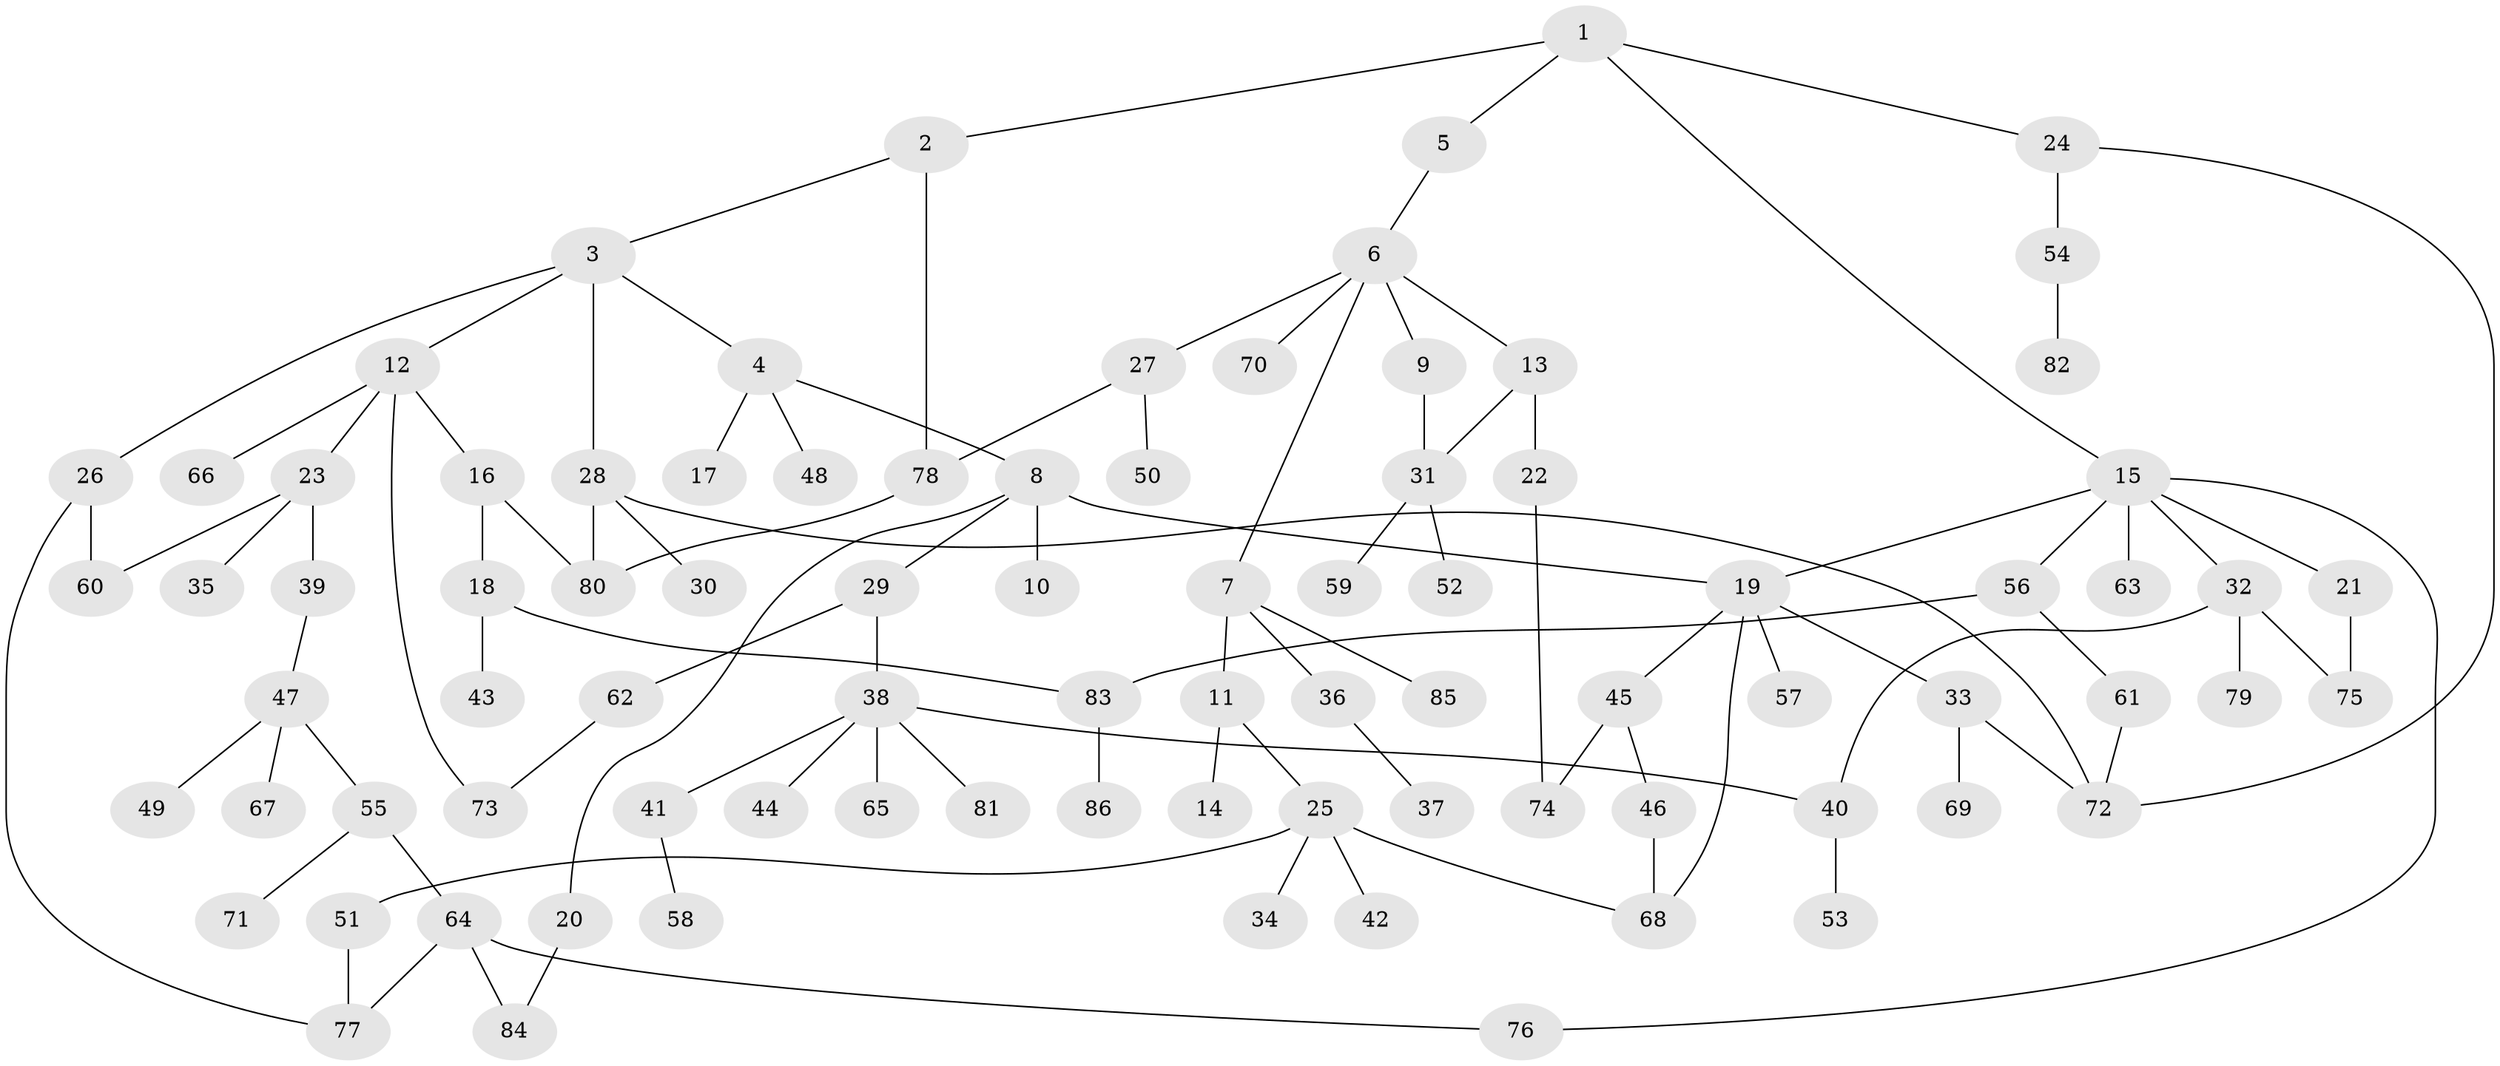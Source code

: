 // coarse degree distribution, {5: 0.08196721311475409, 4: 0.14754098360655737, 2: 0.2786885245901639, 1: 0.22950819672131148, 3: 0.2459016393442623, 6: 0.01639344262295082}
// Generated by graph-tools (version 1.1) at 2025/36/03/04/25 23:36:11]
// undirected, 86 vertices, 105 edges
graph export_dot {
  node [color=gray90,style=filled];
  1;
  2;
  3;
  4;
  5;
  6;
  7;
  8;
  9;
  10;
  11;
  12;
  13;
  14;
  15;
  16;
  17;
  18;
  19;
  20;
  21;
  22;
  23;
  24;
  25;
  26;
  27;
  28;
  29;
  30;
  31;
  32;
  33;
  34;
  35;
  36;
  37;
  38;
  39;
  40;
  41;
  42;
  43;
  44;
  45;
  46;
  47;
  48;
  49;
  50;
  51;
  52;
  53;
  54;
  55;
  56;
  57;
  58;
  59;
  60;
  61;
  62;
  63;
  64;
  65;
  66;
  67;
  68;
  69;
  70;
  71;
  72;
  73;
  74;
  75;
  76;
  77;
  78;
  79;
  80;
  81;
  82;
  83;
  84;
  85;
  86;
  1 -- 2;
  1 -- 5;
  1 -- 15;
  1 -- 24;
  2 -- 3;
  2 -- 78;
  3 -- 4;
  3 -- 12;
  3 -- 26;
  3 -- 28;
  4 -- 8;
  4 -- 17;
  4 -- 48;
  5 -- 6;
  6 -- 7;
  6 -- 9;
  6 -- 13;
  6 -- 27;
  6 -- 70;
  7 -- 11;
  7 -- 36;
  7 -- 85;
  8 -- 10;
  8 -- 19;
  8 -- 20;
  8 -- 29;
  9 -- 31;
  11 -- 14;
  11 -- 25;
  12 -- 16;
  12 -- 23;
  12 -- 66;
  12 -- 73;
  13 -- 22;
  13 -- 31;
  15 -- 21;
  15 -- 32;
  15 -- 56;
  15 -- 63;
  15 -- 76;
  15 -- 19;
  16 -- 18;
  16 -- 80;
  18 -- 43;
  18 -- 83;
  19 -- 33;
  19 -- 45;
  19 -- 57;
  19 -- 68;
  20 -- 84;
  21 -- 75;
  22 -- 74;
  23 -- 35;
  23 -- 39;
  23 -- 60;
  24 -- 54;
  24 -- 72;
  25 -- 34;
  25 -- 42;
  25 -- 51;
  25 -- 68;
  26 -- 60;
  26 -- 77;
  27 -- 50;
  27 -- 78;
  28 -- 30;
  28 -- 80;
  28 -- 72;
  29 -- 38;
  29 -- 62;
  31 -- 52;
  31 -- 59;
  32 -- 40;
  32 -- 79;
  32 -- 75;
  33 -- 69;
  33 -- 72;
  36 -- 37;
  38 -- 41;
  38 -- 44;
  38 -- 65;
  38 -- 81;
  38 -- 40;
  39 -- 47;
  40 -- 53;
  41 -- 58;
  45 -- 46;
  45 -- 74;
  46 -- 68;
  47 -- 49;
  47 -- 55;
  47 -- 67;
  51 -- 77;
  54 -- 82;
  55 -- 64;
  55 -- 71;
  56 -- 61;
  56 -- 83;
  61 -- 72;
  62 -- 73;
  64 -- 77;
  64 -- 84;
  64 -- 76;
  78 -- 80;
  83 -- 86;
}
